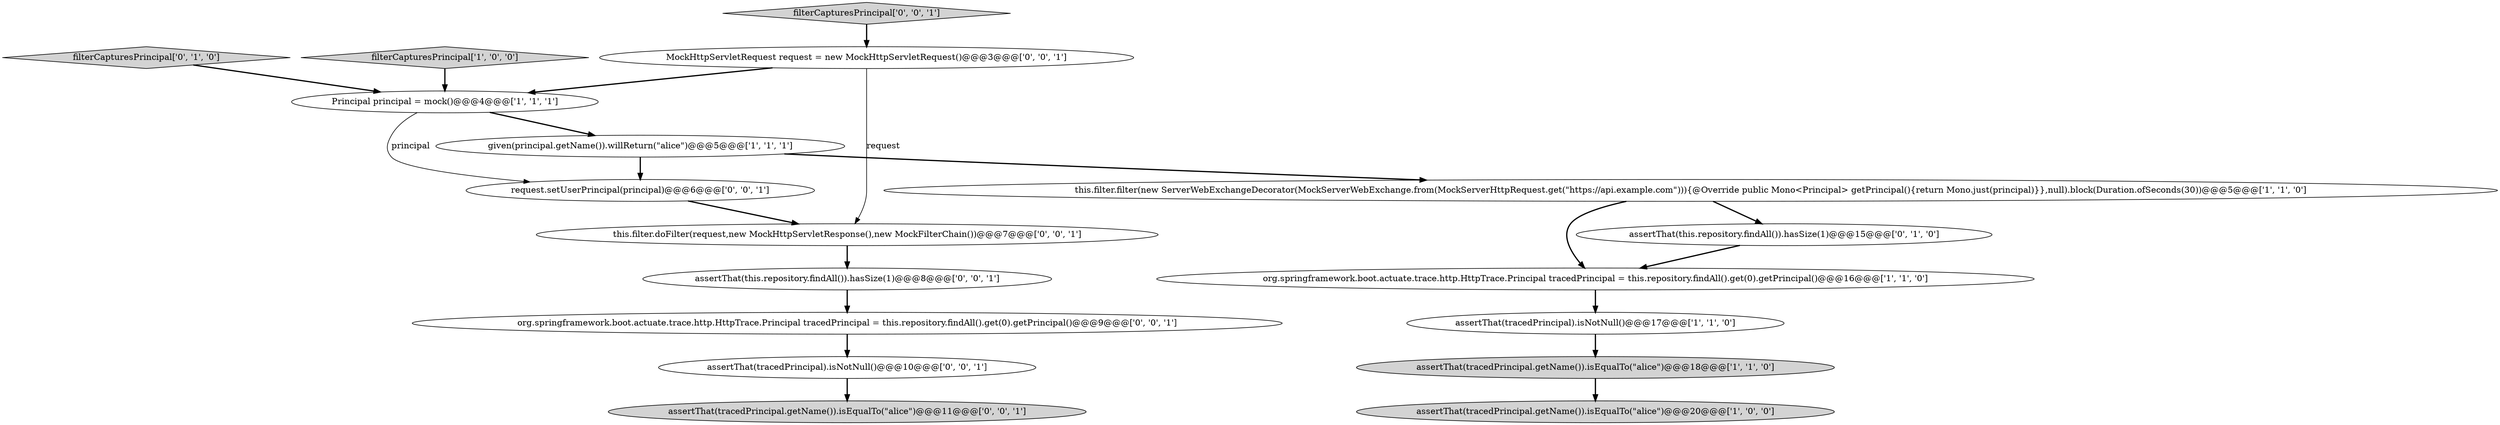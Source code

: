 digraph {
5 [style = filled, label = "given(principal.getName()).willReturn(\"alice\")@@@5@@@['1', '1', '1']", fillcolor = white, shape = ellipse image = "AAA0AAABBB1BBB"];
7 [style = filled, label = "assertThat(tracedPrincipal).isNotNull()@@@17@@@['1', '1', '0']", fillcolor = white, shape = ellipse image = "AAA0AAABBB1BBB"];
1 [style = filled, label = "assertThat(tracedPrincipal.getName()).isEqualTo(\"alice\")@@@18@@@['1', '1', '0']", fillcolor = lightgray, shape = ellipse image = "AAA0AAABBB1BBB"];
0 [style = filled, label = "filterCapturesPrincipal['1', '0', '0']", fillcolor = lightgray, shape = diamond image = "AAA0AAABBB1BBB"];
2 [style = filled, label = "org.springframework.boot.actuate.trace.http.HttpTrace.Principal tracedPrincipal = this.repository.findAll().get(0).getPrincipal()@@@16@@@['1', '1', '0']", fillcolor = white, shape = ellipse image = "AAA0AAABBB1BBB"];
11 [style = filled, label = "assertThat(tracedPrincipal).isNotNull()@@@10@@@['0', '0', '1']", fillcolor = white, shape = ellipse image = "AAA0AAABBB3BBB"];
16 [style = filled, label = "request.setUserPrincipal(principal)@@@6@@@['0', '0', '1']", fillcolor = white, shape = ellipse image = "AAA0AAABBB3BBB"];
4 [style = filled, label = "Principal principal = mock()@@@4@@@['1', '1', '1']", fillcolor = white, shape = ellipse image = "AAA0AAABBB1BBB"];
6 [style = filled, label = "this.filter.filter(new ServerWebExchangeDecorator(MockServerWebExchange.from(MockServerHttpRequest.get(\"https://api.example.com\"))){@Override public Mono<Principal> getPrincipal(){return Mono.just(principal)}},null).block(Duration.ofSeconds(30))@@@5@@@['1', '1', '0']", fillcolor = white, shape = ellipse image = "AAA0AAABBB1BBB"];
15 [style = filled, label = "assertThat(tracedPrincipal.getName()).isEqualTo(\"alice\")@@@11@@@['0', '0', '1']", fillcolor = lightgray, shape = ellipse image = "AAA0AAABBB3BBB"];
9 [style = filled, label = "assertThat(this.repository.findAll()).hasSize(1)@@@15@@@['0', '1', '0']", fillcolor = white, shape = ellipse image = "AAA0AAABBB2BBB"];
12 [style = filled, label = "assertThat(this.repository.findAll()).hasSize(1)@@@8@@@['0', '0', '1']", fillcolor = white, shape = ellipse image = "AAA0AAABBB3BBB"];
8 [style = filled, label = "filterCapturesPrincipal['0', '1', '0']", fillcolor = lightgray, shape = diamond image = "AAA0AAABBB2BBB"];
13 [style = filled, label = "MockHttpServletRequest request = new MockHttpServletRequest()@@@3@@@['0', '0', '1']", fillcolor = white, shape = ellipse image = "AAA0AAABBB3BBB"];
3 [style = filled, label = "assertThat(tracedPrincipal.getName()).isEqualTo(\"alice\")@@@20@@@['1', '0', '0']", fillcolor = lightgray, shape = ellipse image = "AAA0AAABBB1BBB"];
14 [style = filled, label = "this.filter.doFilter(request,new MockHttpServletResponse(),new MockFilterChain())@@@7@@@['0', '0', '1']", fillcolor = white, shape = ellipse image = "AAA0AAABBB3BBB"];
17 [style = filled, label = "org.springframework.boot.actuate.trace.http.HttpTrace.Principal tracedPrincipal = this.repository.findAll().get(0).getPrincipal()@@@9@@@['0', '0', '1']", fillcolor = white, shape = ellipse image = "AAA0AAABBB3BBB"];
10 [style = filled, label = "filterCapturesPrincipal['0', '0', '1']", fillcolor = lightgray, shape = diamond image = "AAA0AAABBB3BBB"];
4->5 [style = bold, label=""];
4->16 [style = solid, label="principal"];
9->2 [style = bold, label=""];
1->3 [style = bold, label=""];
7->1 [style = bold, label=""];
12->17 [style = bold, label=""];
14->12 [style = bold, label=""];
10->13 [style = bold, label=""];
0->4 [style = bold, label=""];
11->15 [style = bold, label=""];
13->4 [style = bold, label=""];
13->14 [style = solid, label="request"];
8->4 [style = bold, label=""];
16->14 [style = bold, label=""];
5->16 [style = bold, label=""];
2->7 [style = bold, label=""];
5->6 [style = bold, label=""];
6->2 [style = bold, label=""];
17->11 [style = bold, label=""];
6->9 [style = bold, label=""];
}

